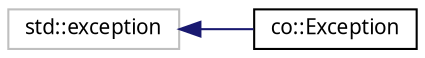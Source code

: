 digraph "Graphical Class Hierarchy"
{
  edge [fontname="Sans",fontsize="10",labelfontname="Sans",labelfontsize="10"];
  node [fontname="Sans",fontsize="10",shape=record];
  rankdir="LR";
  Node1 [label="std::exception",height=0.2,width=0.4,color="grey75", fillcolor="white", style="filled",tooltip="STL class. "];
  Node1 -> Node2 [dir="back",color="midnightblue",fontsize="10",style="solid",fontname="Sans"];
  Node2 [label="co::Exception",height=0.2,width=0.4,color="black", fillcolor="white", style="filled",URL="$classco_1_1Exception.html",tooltip="A base Exception class for Collage operations. "];
}
